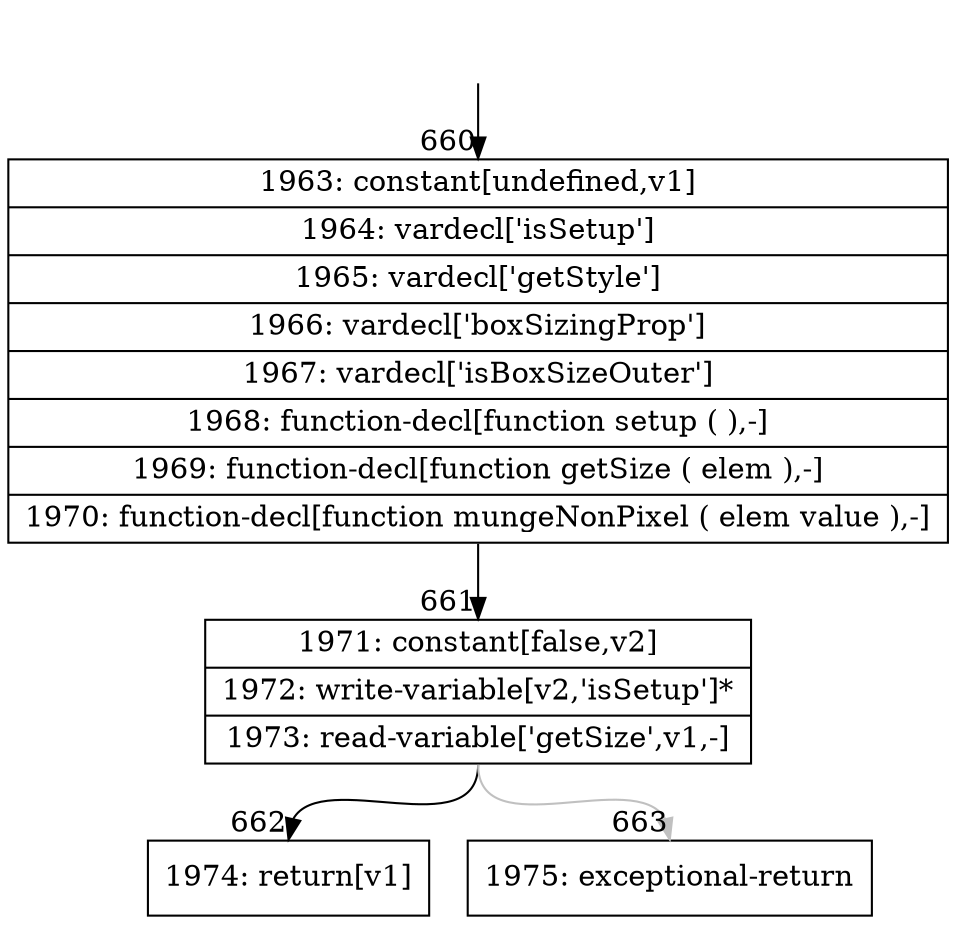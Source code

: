 digraph {
rankdir="TD"
BB_entry53[shape=none,label=""];
BB_entry53 -> BB660 [tailport=s, headport=n, headlabel="    660"]
BB660 [shape=record label="{1963: constant[undefined,v1]|1964: vardecl['isSetup']|1965: vardecl['getStyle']|1966: vardecl['boxSizingProp']|1967: vardecl['isBoxSizeOuter']|1968: function-decl[function setup ( ),-]|1969: function-decl[function getSize ( elem ),-]|1970: function-decl[function mungeNonPixel ( elem value ),-]}" ] 
BB660 -> BB661 [tailport=s, headport=n, headlabel="      661"]
BB661 [shape=record label="{1971: constant[false,v2]|1972: write-variable[v2,'isSetup']*|1973: read-variable['getSize',v1,-]}" ] 
BB661 -> BB662 [tailport=s, headport=n, headlabel="      662"]
BB661 -> BB663 [tailport=s, headport=n, color=gray, headlabel="      663"]
BB662 [shape=record label="{1974: return[v1]}" ] 
BB663 [shape=record label="{1975: exceptional-return}" ] 
//#$~ 996
}
